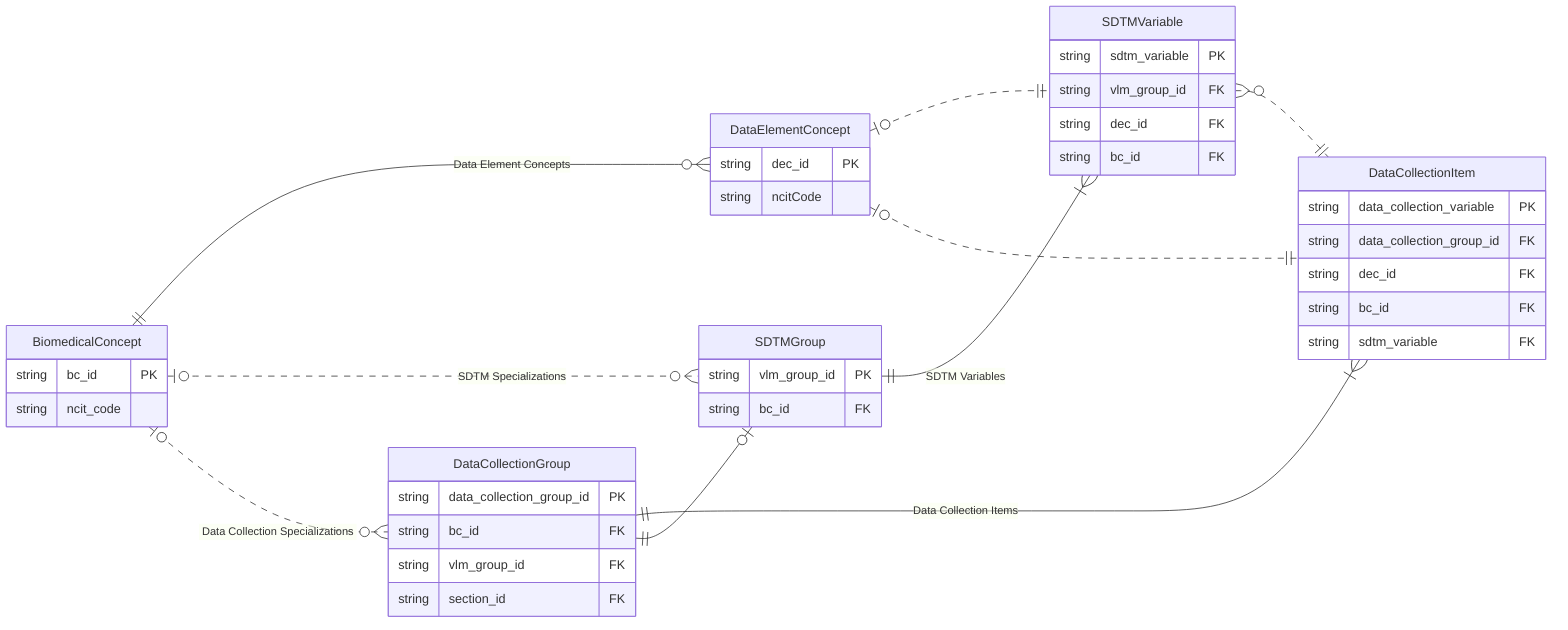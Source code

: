 ---
config:
  theme: default
  layout: dagre
  look: classic
---
erDiagram
	direction LR
	BiomedicalConcept {
		string bc_id PK ""  
		string ncit_code  ""  
	}
	DataElementConcept {
		string dec_id PK ""  
		string ncitCode  ""  
	}
	SDTMGroup {
		string vlm_group_id PK ""  
		string bc_id FK ""  
	}
	SDTMVariable {
		string sdtm_variable PK ""  
		string vlm_group_id FK ""  
		string dec_id FK ""  
		string bc_id FK ""  
	}
	DataCollectionGroup {
		string data_collection_group_id PK ""  
		string bc_id FK ""  
		string vlm_group_id FK ""  
		string section_id FK ""  
	}
	DataCollectionItem {
		string data_collection_variable PK ""  
		string data_collection_group_id FK ""  
		string dec_id FK ""  
		string bc_id FK ""  
		string sdtm_variable FK ""  
	}
	BiomedicalConcept||--o{DataElementConcept:"Data Element Concepts"
	BiomedicalConcept|o..o{SDTMGroup:"SDTM Specializations"
	BiomedicalConcept|o..o{DataCollectionGroup:"Data Collection Specializations"
	SDTMGroup||--|{SDTMVariable:"SDTM Variables"
	DataCollectionGroup||--|{DataCollectionItem:"Data Collection Items"
	DataCollectionGroup||--o|SDTMGroup:"  "
	DataElementConcept|o..||SDTMVariable:"  "
	DataElementConcept|o..||DataCollectionItem:"  "
	SDTMVariable}o..||DataCollectionItem:"  "